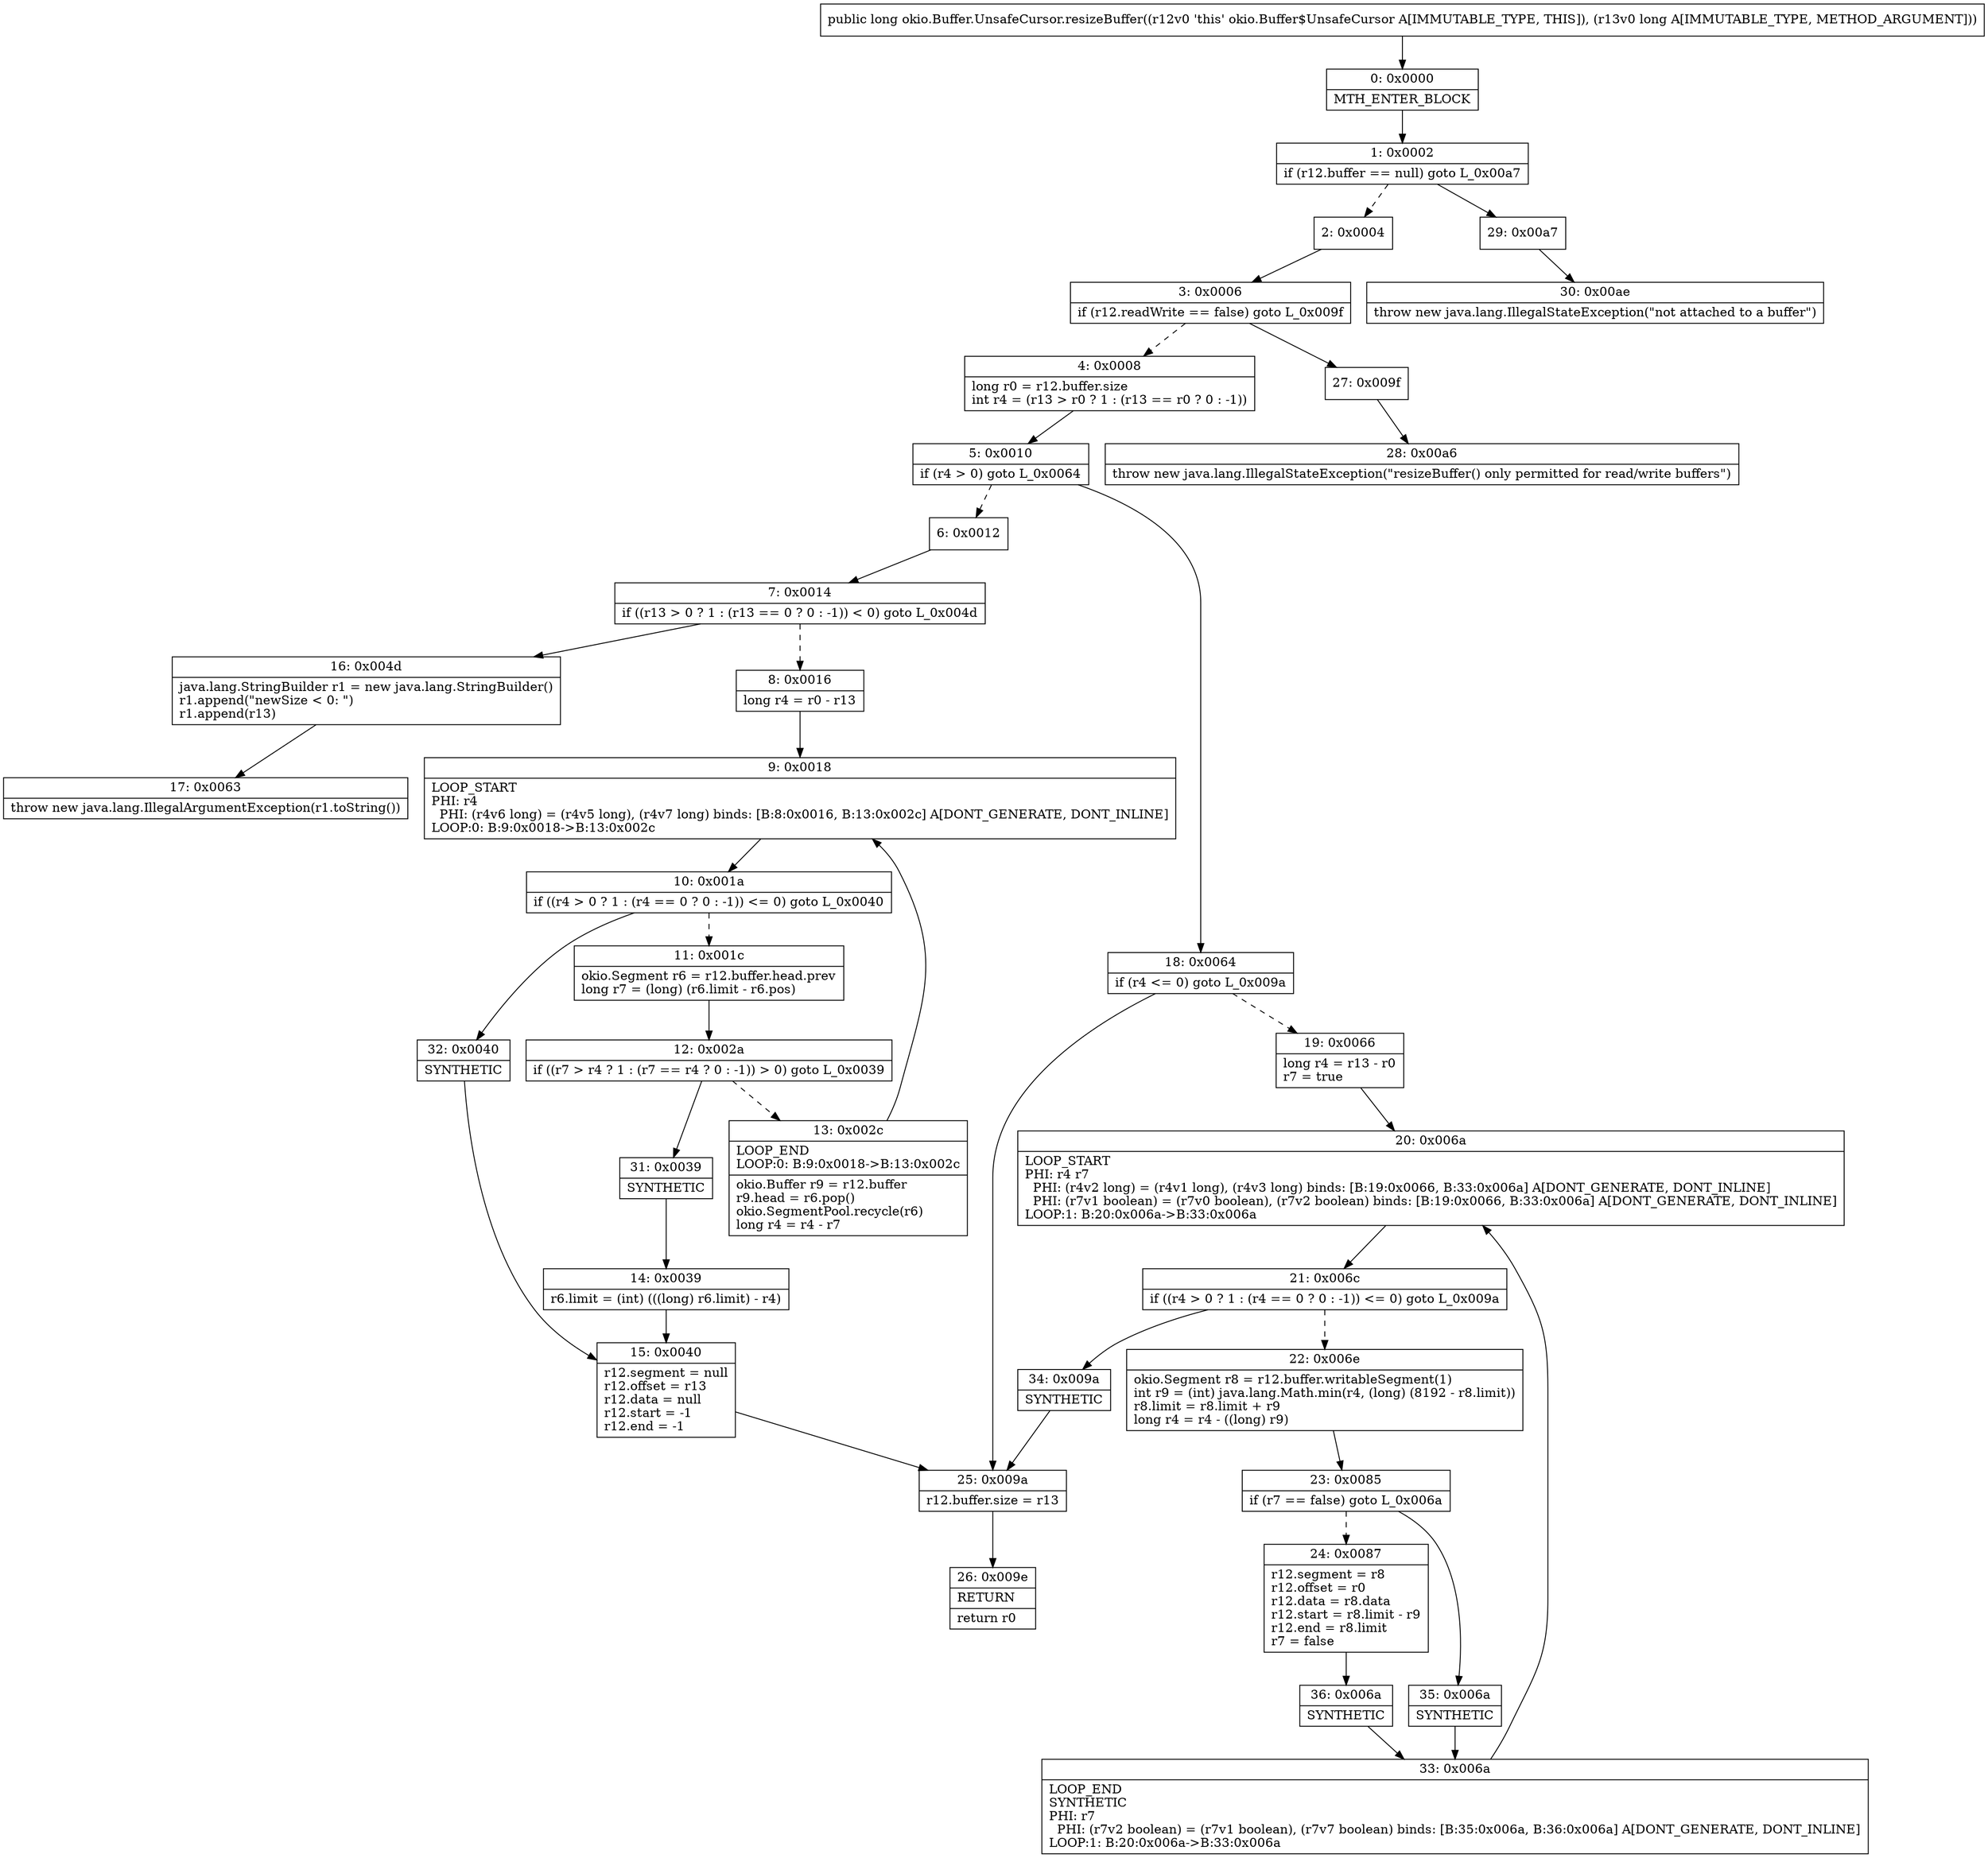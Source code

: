 digraph "CFG forokio.Buffer.UnsafeCursor.resizeBuffer(J)J" {
Node_0 [shape=record,label="{0\:\ 0x0000|MTH_ENTER_BLOCK\l}"];
Node_1 [shape=record,label="{1\:\ 0x0002|if (r12.buffer == null) goto L_0x00a7\l}"];
Node_2 [shape=record,label="{2\:\ 0x0004}"];
Node_3 [shape=record,label="{3\:\ 0x0006|if (r12.readWrite == false) goto L_0x009f\l}"];
Node_4 [shape=record,label="{4\:\ 0x0008|long r0 = r12.buffer.size\lint r4 = (r13 \> r0 ? 1 : (r13 == r0 ? 0 : \-1))\l}"];
Node_5 [shape=record,label="{5\:\ 0x0010|if (r4 \> 0) goto L_0x0064\l}"];
Node_6 [shape=record,label="{6\:\ 0x0012}"];
Node_7 [shape=record,label="{7\:\ 0x0014|if ((r13 \> 0 ? 1 : (r13 == 0 ? 0 : \-1)) \< 0) goto L_0x004d\l}"];
Node_8 [shape=record,label="{8\:\ 0x0016|long r4 = r0 \- r13\l}"];
Node_9 [shape=record,label="{9\:\ 0x0018|LOOP_START\lPHI: r4 \l  PHI: (r4v6 long) = (r4v5 long), (r4v7 long) binds: [B:8:0x0016, B:13:0x002c] A[DONT_GENERATE, DONT_INLINE]\lLOOP:0: B:9:0x0018\-\>B:13:0x002c\l}"];
Node_10 [shape=record,label="{10\:\ 0x001a|if ((r4 \> 0 ? 1 : (r4 == 0 ? 0 : \-1)) \<= 0) goto L_0x0040\l}"];
Node_11 [shape=record,label="{11\:\ 0x001c|okio.Segment r6 = r12.buffer.head.prev\llong r7 = (long) (r6.limit \- r6.pos)\l}"];
Node_12 [shape=record,label="{12\:\ 0x002a|if ((r7 \> r4 ? 1 : (r7 == r4 ? 0 : \-1)) \> 0) goto L_0x0039\l}"];
Node_13 [shape=record,label="{13\:\ 0x002c|LOOP_END\lLOOP:0: B:9:0x0018\-\>B:13:0x002c\l|okio.Buffer r9 = r12.buffer\lr9.head = r6.pop()\lokio.SegmentPool.recycle(r6)\llong r4 = r4 \- r7\l}"];
Node_14 [shape=record,label="{14\:\ 0x0039|r6.limit = (int) (((long) r6.limit) \- r4)\l}"];
Node_15 [shape=record,label="{15\:\ 0x0040|r12.segment = null\lr12.offset = r13\lr12.data = null\lr12.start = \-1\lr12.end = \-1\l}"];
Node_16 [shape=record,label="{16\:\ 0x004d|java.lang.StringBuilder r1 = new java.lang.StringBuilder()\lr1.append(\"newSize \< 0: \")\lr1.append(r13)\l}"];
Node_17 [shape=record,label="{17\:\ 0x0063|throw new java.lang.IllegalArgumentException(r1.toString())\l}"];
Node_18 [shape=record,label="{18\:\ 0x0064|if (r4 \<= 0) goto L_0x009a\l}"];
Node_19 [shape=record,label="{19\:\ 0x0066|long r4 = r13 \- r0\lr7 = true\l}"];
Node_20 [shape=record,label="{20\:\ 0x006a|LOOP_START\lPHI: r4 r7 \l  PHI: (r4v2 long) = (r4v1 long), (r4v3 long) binds: [B:19:0x0066, B:33:0x006a] A[DONT_GENERATE, DONT_INLINE]\l  PHI: (r7v1 boolean) = (r7v0 boolean), (r7v2 boolean) binds: [B:19:0x0066, B:33:0x006a] A[DONT_GENERATE, DONT_INLINE]\lLOOP:1: B:20:0x006a\-\>B:33:0x006a\l}"];
Node_21 [shape=record,label="{21\:\ 0x006c|if ((r4 \> 0 ? 1 : (r4 == 0 ? 0 : \-1)) \<= 0) goto L_0x009a\l}"];
Node_22 [shape=record,label="{22\:\ 0x006e|okio.Segment r8 = r12.buffer.writableSegment(1)\lint r9 = (int) java.lang.Math.min(r4, (long) (8192 \- r8.limit))\lr8.limit = r8.limit + r9\llong r4 = r4 \- ((long) r9)\l}"];
Node_23 [shape=record,label="{23\:\ 0x0085|if (r7 == false) goto L_0x006a\l}"];
Node_24 [shape=record,label="{24\:\ 0x0087|r12.segment = r8\lr12.offset = r0\lr12.data = r8.data\lr12.start = r8.limit \- r9\lr12.end = r8.limit\lr7 = false\l}"];
Node_25 [shape=record,label="{25\:\ 0x009a|r12.buffer.size = r13\l}"];
Node_26 [shape=record,label="{26\:\ 0x009e|RETURN\l|return r0\l}"];
Node_27 [shape=record,label="{27\:\ 0x009f}"];
Node_28 [shape=record,label="{28\:\ 0x00a6|throw new java.lang.IllegalStateException(\"resizeBuffer() only permitted for read\/write buffers\")\l}"];
Node_29 [shape=record,label="{29\:\ 0x00a7}"];
Node_30 [shape=record,label="{30\:\ 0x00ae|throw new java.lang.IllegalStateException(\"not attached to a buffer\")\l}"];
Node_31 [shape=record,label="{31\:\ 0x0039|SYNTHETIC\l}"];
Node_32 [shape=record,label="{32\:\ 0x0040|SYNTHETIC\l}"];
Node_33 [shape=record,label="{33\:\ 0x006a|LOOP_END\lSYNTHETIC\lPHI: r7 \l  PHI: (r7v2 boolean) = (r7v1 boolean), (r7v7 boolean) binds: [B:35:0x006a, B:36:0x006a] A[DONT_GENERATE, DONT_INLINE]\lLOOP:1: B:20:0x006a\-\>B:33:0x006a\l}"];
Node_34 [shape=record,label="{34\:\ 0x009a|SYNTHETIC\l}"];
Node_35 [shape=record,label="{35\:\ 0x006a|SYNTHETIC\l}"];
Node_36 [shape=record,label="{36\:\ 0x006a|SYNTHETIC\l}"];
MethodNode[shape=record,label="{public long okio.Buffer.UnsafeCursor.resizeBuffer((r12v0 'this' okio.Buffer$UnsafeCursor A[IMMUTABLE_TYPE, THIS]), (r13v0 long A[IMMUTABLE_TYPE, METHOD_ARGUMENT])) }"];
MethodNode -> Node_0;
Node_0 -> Node_1;
Node_1 -> Node_2[style=dashed];
Node_1 -> Node_29;
Node_2 -> Node_3;
Node_3 -> Node_4[style=dashed];
Node_3 -> Node_27;
Node_4 -> Node_5;
Node_5 -> Node_6[style=dashed];
Node_5 -> Node_18;
Node_6 -> Node_7;
Node_7 -> Node_8[style=dashed];
Node_7 -> Node_16;
Node_8 -> Node_9;
Node_9 -> Node_10;
Node_10 -> Node_11[style=dashed];
Node_10 -> Node_32;
Node_11 -> Node_12;
Node_12 -> Node_13[style=dashed];
Node_12 -> Node_31;
Node_13 -> Node_9;
Node_14 -> Node_15;
Node_15 -> Node_25;
Node_16 -> Node_17;
Node_18 -> Node_19[style=dashed];
Node_18 -> Node_25;
Node_19 -> Node_20;
Node_20 -> Node_21;
Node_21 -> Node_22[style=dashed];
Node_21 -> Node_34;
Node_22 -> Node_23;
Node_23 -> Node_24[style=dashed];
Node_23 -> Node_35;
Node_24 -> Node_36;
Node_25 -> Node_26;
Node_27 -> Node_28;
Node_29 -> Node_30;
Node_31 -> Node_14;
Node_32 -> Node_15;
Node_33 -> Node_20;
Node_34 -> Node_25;
Node_35 -> Node_33;
Node_36 -> Node_33;
}

